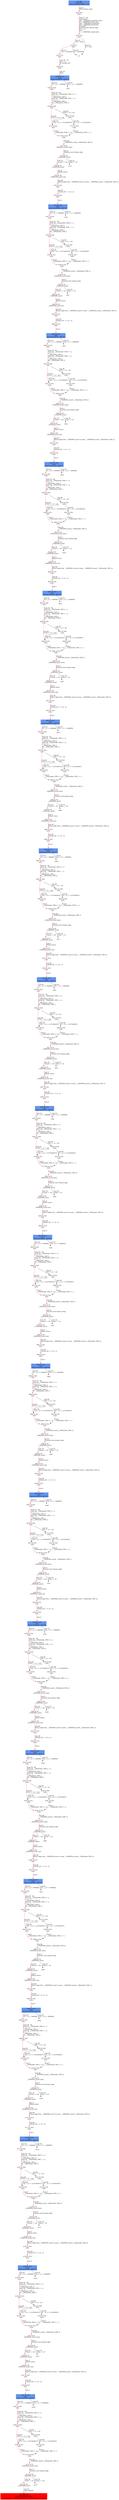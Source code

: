 digraph ARG {
node [style="filled" shape="box" color="white"]
0 [fillcolor="cornflowerblue" label="0 @ N8\nmain entry\nAbstractionState: ABS0: true\n" id="0"]
29 [label="29 @ N35\nmain\n" id="29"]
30 [label="30 @ N12\nmain\n" id="30"]
32 [label="32 @ N15\nmain\n" id="32"]
34 [label="34 @ N13\nmain\n" id="34"]
36 [label="36 @ N18\nmain\n" id="36"]
3764 [fillcolor="cornflowerblue" label="3764 @ N19\nmain\nAbstractionState: ABS345\n" id="3764"]
3765 [label="3765 @ N20\nmain\n" id="3765"]
3768 [label="3768 @ N28\nmain\n" id="3768"]
3773 [label="3773 @ N31\nmain\n" id="3773"]
3776 [label="3776 @ N32\nmain\n" id="3776"]
3777 [label="3777 @ N1\n__VERIFIER_assert entry\n" id="3777"]
3778 [label="3778 @ N2\n__VERIFIER_assert\n" id="3778"]
3780 [label="3780 @ N3\n__VERIFIER_assert\n" id="3780"]
3782 [label="3782 @ N0\n__VERIFIER_assert exit\n" id="3782"]
3783 [label="3783 @ N33\nmain\n" id="3783"]
3784 [label="3784 @ N34\nmain\n" id="3784"]
3786 [fillcolor="cornflowerblue" label="3786 @ N19\nmain\nAbstractionState: ABS347\n" id="3786"]
3787 [label="3787 @ N20\nmain\n" id="3787"]
3790 [label="3790 @ N28\nmain\n" id="3790"]
3795 [label="3795 @ N31\nmain\n" id="3795"]
3798 [label="3798 @ N32\nmain\n" id="3798"]
3799 [label="3799 @ N1\n__VERIFIER_assert entry\n" id="3799"]
3800 [label="3800 @ N2\n__VERIFIER_assert\n" id="3800"]
3802 [label="3802 @ N3\n__VERIFIER_assert\n" id="3802"]
3804 [label="3804 @ N0\n__VERIFIER_assert exit\n" id="3804"]
3805 [label="3805 @ N33\nmain\n" id="3805"]
3806 [label="3806 @ N34\nmain\n" id="3806"]
3808 [fillcolor="cornflowerblue" label="3808 @ N19\nmain\nAbstractionState: ABS349\n" id="3808"]
3809 [label="3809 @ N20\nmain\n" id="3809"]
3812 [label="3812 @ N28\nmain\n" id="3812"]
3817 [label="3817 @ N31\nmain\n" id="3817"]
3820 [label="3820 @ N32\nmain\n" id="3820"]
3821 [label="3821 @ N1\n__VERIFIER_assert entry\n" id="3821"]
3822 [label="3822 @ N2\n__VERIFIER_assert\n" id="3822"]
3824 [label="3824 @ N3\n__VERIFIER_assert\n" id="3824"]
3826 [label="3826 @ N0\n__VERIFIER_assert exit\n" id="3826"]
3827 [label="3827 @ N33\nmain\n" id="3827"]
3828 [label="3828 @ N34\nmain\n" id="3828"]
3830 [fillcolor="cornflowerblue" label="3830 @ N19\nmain\nAbstractionState: ABS351\n" id="3830"]
3831 [label="3831 @ N20\nmain\n" id="3831"]
3834 [label="3834 @ N28\nmain\n" id="3834"]
3839 [label="3839 @ N31\nmain\n" id="3839"]
3842 [label="3842 @ N32\nmain\n" id="3842"]
3843 [label="3843 @ N1\n__VERIFIER_assert entry\n" id="3843"]
3844 [label="3844 @ N2\n__VERIFIER_assert\n" id="3844"]
3846 [label="3846 @ N3\n__VERIFIER_assert\n" id="3846"]
3848 [label="3848 @ N0\n__VERIFIER_assert exit\n" id="3848"]
3849 [label="3849 @ N33\nmain\n" id="3849"]
3850 [label="3850 @ N34\nmain\n" id="3850"]
3852 [fillcolor="cornflowerblue" label="3852 @ N19\nmain\nAbstractionState: ABS353\n" id="3852"]
3853 [label="3853 @ N20\nmain\n" id="3853"]
3856 [label="3856 @ N28\nmain\n" id="3856"]
3861 [label="3861 @ N31\nmain\n" id="3861"]
3864 [label="3864 @ N32\nmain\n" id="3864"]
3865 [label="3865 @ N1\n__VERIFIER_assert entry\n" id="3865"]
3866 [label="3866 @ N2\n__VERIFIER_assert\n" id="3866"]
3868 [label="3868 @ N3\n__VERIFIER_assert\n" id="3868"]
3870 [label="3870 @ N0\n__VERIFIER_assert exit\n" id="3870"]
3871 [label="3871 @ N33\nmain\n" id="3871"]
3872 [label="3872 @ N34\nmain\n" id="3872"]
3874 [fillcolor="cornflowerblue" label="3874 @ N19\nmain\nAbstractionState: ABS355\n" id="3874"]
3875 [label="3875 @ N20\nmain\n" id="3875"]
3878 [label="3878 @ N28\nmain\n" id="3878"]
3883 [label="3883 @ N31\nmain\n" id="3883"]
3886 [label="3886 @ N32\nmain\n" id="3886"]
3887 [label="3887 @ N1\n__VERIFIER_assert entry\n" id="3887"]
3888 [label="3888 @ N2\n__VERIFIER_assert\n" id="3888"]
3890 [label="3890 @ N3\n__VERIFIER_assert\n" id="3890"]
3892 [label="3892 @ N0\n__VERIFIER_assert exit\n" id="3892"]
3893 [label="3893 @ N33\nmain\n" id="3893"]
3894 [label="3894 @ N34\nmain\n" id="3894"]
3896 [fillcolor="cornflowerblue" label="3896 @ N19\nmain\nAbstractionState: ABS357\n" id="3896"]
3897 [label="3897 @ N20\nmain\n" id="3897"]
3900 [label="3900 @ N28\nmain\n" id="3900"]
3905 [label="3905 @ N31\nmain\n" id="3905"]
3908 [label="3908 @ N32\nmain\n" id="3908"]
3909 [label="3909 @ N1\n__VERIFIER_assert entry\n" id="3909"]
3910 [label="3910 @ N2\n__VERIFIER_assert\n" id="3910"]
3912 [label="3912 @ N3\n__VERIFIER_assert\n" id="3912"]
3914 [label="3914 @ N0\n__VERIFIER_assert exit\n" id="3914"]
3915 [label="3915 @ N33\nmain\n" id="3915"]
3916 [label="3916 @ N34\nmain\n" id="3916"]
3918 [fillcolor="cornflowerblue" label="3918 @ N19\nmain\nAbstractionState: ABS359\n" id="3918"]
3919 [label="3919 @ N20\nmain\n" id="3919"]
3922 [label="3922 @ N28\nmain\n" id="3922"]
3927 [label="3927 @ N31\nmain\n" id="3927"]
3930 [label="3930 @ N32\nmain\n" id="3930"]
3931 [label="3931 @ N1\n__VERIFIER_assert entry\n" id="3931"]
3932 [label="3932 @ N2\n__VERIFIER_assert\n" id="3932"]
3934 [label="3934 @ N3\n__VERIFIER_assert\n" id="3934"]
3936 [label="3936 @ N0\n__VERIFIER_assert exit\n" id="3936"]
3937 [label="3937 @ N33\nmain\n" id="3937"]
3938 [label="3938 @ N34\nmain\n" id="3938"]
3940 [fillcolor="cornflowerblue" label="3940 @ N19\nmain\nAbstractionState: ABS361\n" id="3940"]
3941 [label="3941 @ N20\nmain\n" id="3941"]
3944 [label="3944 @ N28\nmain\n" id="3944"]
3949 [label="3949 @ N31\nmain\n" id="3949"]
3952 [label="3952 @ N32\nmain\n" id="3952"]
3953 [label="3953 @ N1\n__VERIFIER_assert entry\n" id="3953"]
3954 [label="3954 @ N2\n__VERIFIER_assert\n" id="3954"]
3956 [label="3956 @ N3\n__VERIFIER_assert\n" id="3956"]
3958 [label="3958 @ N0\n__VERIFIER_assert exit\n" id="3958"]
3959 [label="3959 @ N33\nmain\n" id="3959"]
3960 [label="3960 @ N34\nmain\n" id="3960"]
3962 [fillcolor="cornflowerblue" label="3962 @ N19\nmain\nAbstractionState: ABS363\n" id="3962"]
3963 [label="3963 @ N20\nmain\n" id="3963"]
3966 [label="3966 @ N28\nmain\n" id="3966"]
3971 [label="3971 @ N31\nmain\n" id="3971"]
3974 [label="3974 @ N32\nmain\n" id="3974"]
3975 [label="3975 @ N1\n__VERIFIER_assert entry\n" id="3975"]
3976 [label="3976 @ N2\n__VERIFIER_assert\n" id="3976"]
3978 [label="3978 @ N3\n__VERIFIER_assert\n" id="3978"]
3980 [label="3980 @ N0\n__VERIFIER_assert exit\n" id="3980"]
3981 [label="3981 @ N33\nmain\n" id="3981"]
3982 [label="3982 @ N34\nmain\n" id="3982"]
3984 [fillcolor="cornflowerblue" label="3984 @ N19\nmain\nAbstractionState: ABS365\n" id="3984"]
3985 [label="3985 @ N20\nmain\n" id="3985"]
3988 [label="3988 @ N28\nmain\n" id="3988"]
3993 [label="3993 @ N31\nmain\n" id="3993"]
3996 [label="3996 @ N32\nmain\n" id="3996"]
3997 [label="3997 @ N1\n__VERIFIER_assert entry\n" id="3997"]
3998 [label="3998 @ N2\n__VERIFIER_assert\n" id="3998"]
4000 [label="4000 @ N3\n__VERIFIER_assert\n" id="4000"]
4002 [label="4002 @ N0\n__VERIFIER_assert exit\n" id="4002"]
4003 [label="4003 @ N33\nmain\n" id="4003"]
4004 [label="4004 @ N34\nmain\n" id="4004"]
4006 [fillcolor="cornflowerblue" label="4006 @ N19\nmain\nAbstractionState: ABS367\n" id="4006"]
4007 [label="4007 @ N20\nmain\n" id="4007"]
4010 [label="4010 @ N28\nmain\n" id="4010"]
4015 [label="4015 @ N31\nmain\n" id="4015"]
4018 [label="4018 @ N32\nmain\n" id="4018"]
4019 [label="4019 @ N1\n__VERIFIER_assert entry\n" id="4019"]
4020 [label="4020 @ N2\n__VERIFIER_assert\n" id="4020"]
4022 [label="4022 @ N3\n__VERIFIER_assert\n" id="4022"]
4024 [label="4024 @ N0\n__VERIFIER_assert exit\n" id="4024"]
4025 [label="4025 @ N33\nmain\n" id="4025"]
4026 [label="4026 @ N34\nmain\n" id="4026"]
4028 [fillcolor="cornflowerblue" label="4028 @ N19\nmain\nAbstractionState: ABS369\n" id="4028"]
4029 [label="4029 @ N20\nmain\n" id="4029"]
4032 [label="4032 @ N28\nmain\n" id="4032"]
4037 [label="4037 @ N31\nmain\n" id="4037"]
4040 [label="4040 @ N32\nmain\n" id="4040"]
4041 [label="4041 @ N1\n__VERIFIER_assert entry\n" id="4041"]
4042 [label="4042 @ N2\n__VERIFIER_assert\n" id="4042"]
4044 [label="4044 @ N3\n__VERIFIER_assert\n" id="4044"]
4046 [label="4046 @ N0\n__VERIFIER_assert exit\n" id="4046"]
4047 [label="4047 @ N33\nmain\n" id="4047"]
4048 [label="4048 @ N34\nmain\n" id="4048"]
4050 [fillcolor="cornflowerblue" label="4050 @ N19\nmain\nAbstractionState: ABS371\n" id="4050"]
4051 [label="4051 @ N20\nmain\n" id="4051"]
4054 [label="4054 @ N28\nmain\n" id="4054"]
4059 [label="4059 @ N31\nmain\n" id="4059"]
4062 [label="4062 @ N32\nmain\n" id="4062"]
4063 [label="4063 @ N1\n__VERIFIER_assert entry\n" id="4063"]
4064 [label="4064 @ N2\n__VERIFIER_assert\n" id="4064"]
4066 [label="4066 @ N3\n__VERIFIER_assert\n" id="4066"]
4068 [label="4068 @ N0\n__VERIFIER_assert exit\n" id="4068"]
4069 [label="4069 @ N33\nmain\n" id="4069"]
4070 [label="4070 @ N34\nmain\n" id="4070"]
4072 [fillcolor="cornflowerblue" label="4072 @ N19\nmain\nAbstractionState: ABS373\n" id="4072"]
4073 [label="4073 @ N20\nmain\n" id="4073"]
4076 [label="4076 @ N28\nmain\n" id="4076"]
4081 [label="4081 @ N31\nmain\n" id="4081"]
4084 [label="4084 @ N32\nmain\n" id="4084"]
4085 [label="4085 @ N1\n__VERIFIER_assert entry\n" id="4085"]
4086 [label="4086 @ N2\n__VERIFIER_assert\n" id="4086"]
4088 [label="4088 @ N3\n__VERIFIER_assert\n" id="4088"]
4090 [label="4090 @ N0\n__VERIFIER_assert exit\n" id="4090"]
4091 [label="4091 @ N33\nmain\n" id="4091"]
4092 [label="4092 @ N34\nmain\n" id="4092"]
4094 [fillcolor="cornflowerblue" label="4094 @ N19\nmain\nAbstractionState: ABS375\n" id="4094"]
4095 [label="4095 @ N20\nmain\n" id="4095"]
4098 [label="4098 @ N28\nmain\n" id="4098"]
4103 [label="4103 @ N31\nmain\n" id="4103"]
4106 [label="4106 @ N32\nmain\n" id="4106"]
4107 [label="4107 @ N1\n__VERIFIER_assert entry\n" id="4107"]
4108 [label="4108 @ N2\n__VERIFIER_assert\n" id="4108"]
4110 [label="4110 @ N3\n__VERIFIER_assert\n" id="4110"]
4112 [label="4112 @ N0\n__VERIFIER_assert exit\n" id="4112"]
4113 [label="4113 @ N33\nmain\n" id="4113"]
4114 [label="4114 @ N34\nmain\n" id="4114"]
4116 [fillcolor="cornflowerblue" label="4116 @ N19\nmain\nAbstractionState: ABS377\n" id="4116"]
4117 [label="4117 @ N20\nmain\n" id="4117"]
4120 [label="4120 @ N28\nmain\n" id="4120"]
4125 [label="4125 @ N31\nmain\n" id="4125"]
4128 [label="4128 @ N32\nmain\n" id="4128"]
4129 [label="4129 @ N1\n__VERIFIER_assert entry\n" id="4129"]
4130 [label="4130 @ N2\n__VERIFIER_assert\n" id="4130"]
4132 [label="4132 @ N3\n__VERIFIER_assert\n" id="4132"]
4134 [label="4134 @ N0\n__VERIFIER_assert exit\n" id="4134"]
4135 [label="4135 @ N33\nmain\n" id="4135"]
4136 [label="4136 @ N34\nmain\n" id="4136"]
4138 [fillcolor="cornflowerblue" label="4138 @ N19\nmain\nAbstractionState: ABS379\n" id="4138"]
4139 [label="4139 @ N20\nmain\n" id="4139"]
4142 [label="4142 @ N28\nmain\n" id="4142"]
4147 [label="4147 @ N31\nmain\n" id="4147"]
4150 [label="4150 @ N32\nmain\n" id="4150"]
4151 [label="4151 @ N1\n__VERIFIER_assert entry\n" id="4151"]
4152 [label="4152 @ N2\n__VERIFIER_assert\n" id="4152"]
4154 [label="4154 @ N3\n__VERIFIER_assert\n" id="4154"]
4156 [label="4156 @ N0\n__VERIFIER_assert exit\n" id="4156"]
4157 [label="4157 @ N33\nmain\n" id="4157"]
4158 [label="4158 @ N34\nmain\n" id="4158"]
4160 [fillcolor="cornflowerblue" label="4160 @ N19\nmain\nAbstractionState: ABS381\n" id="4160"]
4161 [label="4161 @ N20\nmain\n" id="4161"]
4164 [label="4164 @ N28\nmain\n" id="4164"]
4169 [label="4169 @ N31\nmain\n" id="4169"]
4172 [label="4172 @ N32\nmain\n" id="4172"]
4173 [label="4173 @ N1\n__VERIFIER_assert entry\n" id="4173"]
4174 [label="4174 @ N2\n__VERIFIER_assert\n" id="4174"]
4175 [label="4175 @ N4\n__VERIFIER_assert\n" id="4175"]
4178 [fillcolor="red" label="4178 @ N5\n__VERIFIER_assert\nAbstractionState: ABS382\n AutomatonState: ErrorLabelAutomaton: _predefinedState_ERROR\n" id="4178"]
4165 [label="4165 @ N29\nmain\n" id="4165"]
4167 [label="4167 @ N30\nmain\n" id="4167"]
4143 [label="4143 @ N29\nmain\n" id="4143"]
4145 [label="4145 @ N30\nmain\n" id="4145"]
4121 [label="4121 @ N29\nmain\n" id="4121"]
4123 [label="4123 @ N30\nmain\n" id="4123"]
4099 [label="4099 @ N29\nmain\n" id="4099"]
4101 [label="4101 @ N30\nmain\n" id="4101"]
4077 [label="4077 @ N29\nmain\n" id="4077"]
4079 [label="4079 @ N30\nmain\n" id="4079"]
4055 [label="4055 @ N29\nmain\n" id="4055"]
4057 [label="4057 @ N30\nmain\n" id="4057"]
4033 [label="4033 @ N29\nmain\n" id="4033"]
4035 [label="4035 @ N30\nmain\n" id="4035"]
4011 [label="4011 @ N29\nmain\n" id="4011"]
4013 [label="4013 @ N30\nmain\n" id="4013"]
3989 [label="3989 @ N29\nmain\n" id="3989"]
3991 [label="3991 @ N30\nmain\n" id="3991"]
3967 [label="3967 @ N29\nmain\n" id="3967"]
3969 [label="3969 @ N30\nmain\n" id="3969"]
3945 [label="3945 @ N29\nmain\n" id="3945"]
3947 [label="3947 @ N30\nmain\n" id="3947"]
3923 [label="3923 @ N29\nmain\n" id="3923"]
3925 [label="3925 @ N30\nmain\n" id="3925"]
3901 [label="3901 @ N29\nmain\n" id="3901"]
3903 [label="3903 @ N30\nmain\n" id="3903"]
3879 [label="3879 @ N29\nmain\n" id="3879"]
3881 [label="3881 @ N30\nmain\n" id="3881"]
3857 [label="3857 @ N29\nmain\n" id="3857"]
3859 [label="3859 @ N30\nmain\n" id="3859"]
3835 [label="3835 @ N29\nmain\n" id="3835"]
3837 [label="3837 @ N30\nmain\n" id="3837"]
3813 [label="3813 @ N29\nmain\n" id="3813"]
3815 [label="3815 @ N30\nmain\n" id="3815"]
3791 [label="3791 @ N29\nmain\n" id="3791"]
3793 [label="3793 @ N30\nmain\n" id="3793"]
3769 [label="3769 @ N29\nmain\n" id="3769"]
3771 [label="3771 @ N30\nmain\n" id="3771"]
0 -> 29 [color="red" label="Line 0: \lINIT GLOBAL VARS\l" id="0 -> 29"]
29 -> 30 [color="red" label="Lines 77 - 86: \lvoid abort();\lvoid __VERIFIER_assert(int cond);\lint __VERIFIER_nondet_int();\lvoid __VERIFIER_assume(int);\lvoid __VERIFIER_assert(int);\lint main();\lFunction start dummy edge\lint x = 0;\lint n;\ln = __VERIFIER_nondet_int();\l" id="29 -> 30"]
30 -> 32 [color="red" label="Line 87: \l[!(n < 100)]\l" id="30 -> 32"]
30 -> 35 [label="Line 87: \l[n < 100]\l" id="30 -> 35"]
32 -> 34 [color="red" label="Line 87: \l[!(n > 1000000)]\l" id="32 -> 34"]
32 -> 35 [label="Line 87: \l[n > 1000000]\l" id="32 -> 35"]
34 -> 36 [color="red" label="Lines 90 - 91: \lint y = n;\lint runtime_div;\l" id="34 -> 36"]
36 -> 3764 [color="red" label="Line 93: \lwhile\l" id="36 -> 3764"]
3764 -> 3765 [color="red" label="Line 93: \l[(x + y) <= 999999]\l" id="3764 -> 3765"]
3764 -> 3766 [label="Line 93: \l[!((x + y) <= 999999)]\l" id="3764 -> 3766"]
3765 -> 3768 [color="red" label="Lines 94 - 96: \lconst int __CPAchecker_TMP_0 = x;\lx = x + 1;\l__CPAchecker_TMP_0;\lconst int __CPAchecker_TMP_1 = y;\ly = y - 1;\l__CPAchecker_TMP_1;\lint __CPAchecker_TMP_2;\l" id="3765 -> 3768"]
3768 -> 3769 [label="Line 96: \l[100 <= (x + n)]\l" id="3768 -> 3769"]
3768 -> 3773 [color="red" label="Line 96: \l[!(100 <= (x + n))]\l" id="3768 -> 3773"]
3773 -> 3776 [color="red" label="Line 0: \l__CPAchecker_TMP_2 = 0;\l" id="3773 -> 3776"]
3776 -> 3777 [color="red" label="Line 96: \l__VERIFIER_assert(__CPAchecker_TMP_2)\l" id="3776 -> 3777"]
3777 -> 3778 [color="red" label="Line 0: \lFunction start dummy edge\l" id="3777 -> 3778"]
3778 -> 3779 [label="Line 78: \l[cond == 0]\l" id="3778 -> 3779"]
3778 -> 3780 [color="red" label="Line 78: \l[!(cond == 0)]\l" id="3778 -> 3780"]
3780 -> 3782 [color="red" label="Line 0: \ldefault return\l" id="3780 -> 3782"]
3782 -> 3783 [color="red" label="Line 96: \lReturn edge from __VERIFIER_assert to main: __VERIFIER_assert(__CPAchecker_TMP_2);\l" id="3782 -> 3783"]
3783 -> 3784 [color="red" label="Line 98: \lruntime_div = x / (n - y);\l" id="3783 -> 3784"]
3784 -> 3786 [color="red" label="Line 0: \l\l" id="3784 -> 3786"]
3786 -> 3787 [color="red" label="Line 93: \l[(x + y) <= 999999]\l" id="3786 -> 3787"]
3786 -> 3788 [label="Line 93: \l[!((x + y) <= 999999)]\l" id="3786 -> 3788"]
3787 -> 3790 [color="red" label="Lines 94 - 96: \lconst int __CPAchecker_TMP_0 = x;\lx = x + 1;\l__CPAchecker_TMP_0;\lconst int __CPAchecker_TMP_1 = y;\ly = y - 1;\l__CPAchecker_TMP_1;\lint __CPAchecker_TMP_2;\l" id="3787 -> 3790"]
3790 -> 3791 [label="Line 96: \l[100 <= (x + n)]\l" id="3790 -> 3791"]
3790 -> 3795 [color="red" label="Line 96: \l[!(100 <= (x + n))]\l" id="3790 -> 3795"]
3795 -> 3798 [color="red" label="Line 0: \l__CPAchecker_TMP_2 = 0;\l" id="3795 -> 3798"]
3798 -> 3799 [color="red" label="Line 96: \l__VERIFIER_assert(__CPAchecker_TMP_2)\l" id="3798 -> 3799"]
3799 -> 3800 [color="red" label="Line 0: \lFunction start dummy edge\l" id="3799 -> 3800"]
3800 -> 3801 [label="Line 78: \l[cond == 0]\l" id="3800 -> 3801"]
3800 -> 3802 [color="red" label="Line 78: \l[!(cond == 0)]\l" id="3800 -> 3802"]
3802 -> 3804 [color="red" label="Line 0: \ldefault return\l" id="3802 -> 3804"]
3804 -> 3805 [color="red" label="Line 96: \lReturn edge from __VERIFIER_assert to main: __VERIFIER_assert(__CPAchecker_TMP_2);\l" id="3804 -> 3805"]
3805 -> 3806 [color="red" label="Line 98: \lruntime_div = x / (n - y);\l" id="3805 -> 3806"]
3806 -> 3808 [color="red" label="Line 0: \l\l" id="3806 -> 3808"]
3808 -> 3809 [color="red" label="Line 93: \l[(x + y) <= 999999]\l" id="3808 -> 3809"]
3808 -> 3810 [label="Line 93: \l[!((x + y) <= 999999)]\l" id="3808 -> 3810"]
3809 -> 3812 [color="red" label="Lines 94 - 96: \lconst int __CPAchecker_TMP_0 = x;\lx = x + 1;\l__CPAchecker_TMP_0;\lconst int __CPAchecker_TMP_1 = y;\ly = y - 1;\l__CPAchecker_TMP_1;\lint __CPAchecker_TMP_2;\l" id="3809 -> 3812"]
3812 -> 3813 [label="Line 96: \l[100 <= (x + n)]\l" id="3812 -> 3813"]
3812 -> 3817 [color="red" label="Line 96: \l[!(100 <= (x + n))]\l" id="3812 -> 3817"]
3817 -> 3820 [color="red" label="Line 0: \l__CPAchecker_TMP_2 = 0;\l" id="3817 -> 3820"]
3820 -> 3821 [color="red" label="Line 96: \l__VERIFIER_assert(__CPAchecker_TMP_2)\l" id="3820 -> 3821"]
3821 -> 3822 [color="red" label="Line 0: \lFunction start dummy edge\l" id="3821 -> 3822"]
3822 -> 3823 [label="Line 78: \l[cond == 0]\l" id="3822 -> 3823"]
3822 -> 3824 [color="red" label="Line 78: \l[!(cond == 0)]\l" id="3822 -> 3824"]
3824 -> 3826 [color="red" label="Line 0: \ldefault return\l" id="3824 -> 3826"]
3826 -> 3827 [color="red" label="Line 96: \lReturn edge from __VERIFIER_assert to main: __VERIFIER_assert(__CPAchecker_TMP_2);\l" id="3826 -> 3827"]
3827 -> 3828 [color="red" label="Line 98: \lruntime_div = x / (n - y);\l" id="3827 -> 3828"]
3828 -> 3830 [color="red" label="Line 0: \l\l" id="3828 -> 3830"]
3830 -> 3831 [color="red" label="Line 93: \l[(x + y) <= 999999]\l" id="3830 -> 3831"]
3830 -> 3832 [label="Line 93: \l[!((x + y) <= 999999)]\l" id="3830 -> 3832"]
3831 -> 3834 [color="red" label="Lines 94 - 96: \lconst int __CPAchecker_TMP_0 = x;\lx = x + 1;\l__CPAchecker_TMP_0;\lconst int __CPAchecker_TMP_1 = y;\ly = y - 1;\l__CPAchecker_TMP_1;\lint __CPAchecker_TMP_2;\l" id="3831 -> 3834"]
3834 -> 3835 [label="Line 96: \l[100 <= (x + n)]\l" id="3834 -> 3835"]
3834 -> 3839 [color="red" label="Line 96: \l[!(100 <= (x + n))]\l" id="3834 -> 3839"]
3839 -> 3842 [color="red" label="Line 0: \l__CPAchecker_TMP_2 = 0;\l" id="3839 -> 3842"]
3842 -> 3843 [color="red" label="Line 96: \l__VERIFIER_assert(__CPAchecker_TMP_2)\l" id="3842 -> 3843"]
3843 -> 3844 [color="red" label="Line 0: \lFunction start dummy edge\l" id="3843 -> 3844"]
3844 -> 3845 [label="Line 78: \l[cond == 0]\l" id="3844 -> 3845"]
3844 -> 3846 [color="red" label="Line 78: \l[!(cond == 0)]\l" id="3844 -> 3846"]
3846 -> 3848 [color="red" label="Line 0: \ldefault return\l" id="3846 -> 3848"]
3848 -> 3849 [color="red" label="Line 96: \lReturn edge from __VERIFIER_assert to main: __VERIFIER_assert(__CPAchecker_TMP_2);\l" id="3848 -> 3849"]
3849 -> 3850 [color="red" label="Line 98: \lruntime_div = x / (n - y);\l" id="3849 -> 3850"]
3850 -> 3852 [color="red" label="Line 0: \l\l" id="3850 -> 3852"]
3852 -> 3853 [color="red" label="Line 93: \l[(x + y) <= 999999]\l" id="3852 -> 3853"]
3852 -> 3854 [label="Line 93: \l[!((x + y) <= 999999)]\l" id="3852 -> 3854"]
3853 -> 3856 [color="red" label="Lines 94 - 96: \lconst int __CPAchecker_TMP_0 = x;\lx = x + 1;\l__CPAchecker_TMP_0;\lconst int __CPAchecker_TMP_1 = y;\ly = y - 1;\l__CPAchecker_TMP_1;\lint __CPAchecker_TMP_2;\l" id="3853 -> 3856"]
3856 -> 3857 [label="Line 96: \l[100 <= (x + n)]\l" id="3856 -> 3857"]
3856 -> 3861 [color="red" label="Line 96: \l[!(100 <= (x + n))]\l" id="3856 -> 3861"]
3861 -> 3864 [color="red" label="Line 0: \l__CPAchecker_TMP_2 = 0;\l" id="3861 -> 3864"]
3864 -> 3865 [color="red" label="Line 96: \l__VERIFIER_assert(__CPAchecker_TMP_2)\l" id="3864 -> 3865"]
3865 -> 3866 [color="red" label="Line 0: \lFunction start dummy edge\l" id="3865 -> 3866"]
3866 -> 3867 [label="Line 78: \l[cond == 0]\l" id="3866 -> 3867"]
3866 -> 3868 [color="red" label="Line 78: \l[!(cond == 0)]\l" id="3866 -> 3868"]
3868 -> 3870 [color="red" label="Line 0: \ldefault return\l" id="3868 -> 3870"]
3870 -> 3871 [color="red" label="Line 96: \lReturn edge from __VERIFIER_assert to main: __VERIFIER_assert(__CPAchecker_TMP_2);\l" id="3870 -> 3871"]
3871 -> 3872 [color="red" label="Line 98: \lruntime_div = x / (n - y);\l" id="3871 -> 3872"]
3872 -> 3874 [color="red" label="Line 0: \l\l" id="3872 -> 3874"]
3874 -> 3875 [color="red" label="Line 93: \l[(x + y) <= 999999]\l" id="3874 -> 3875"]
3874 -> 3876 [label="Line 93: \l[!((x + y) <= 999999)]\l" id="3874 -> 3876"]
3875 -> 3878 [color="red" label="Lines 94 - 96: \lconst int __CPAchecker_TMP_0 = x;\lx = x + 1;\l__CPAchecker_TMP_0;\lconst int __CPAchecker_TMP_1 = y;\ly = y - 1;\l__CPAchecker_TMP_1;\lint __CPAchecker_TMP_2;\l" id="3875 -> 3878"]
3878 -> 3879 [label="Line 96: \l[100 <= (x + n)]\l" id="3878 -> 3879"]
3878 -> 3883 [color="red" label="Line 96: \l[!(100 <= (x + n))]\l" id="3878 -> 3883"]
3883 -> 3886 [color="red" label="Line 0: \l__CPAchecker_TMP_2 = 0;\l" id="3883 -> 3886"]
3886 -> 3887 [color="red" label="Line 96: \l__VERIFIER_assert(__CPAchecker_TMP_2)\l" id="3886 -> 3887"]
3887 -> 3888 [color="red" label="Line 0: \lFunction start dummy edge\l" id="3887 -> 3888"]
3888 -> 3889 [label="Line 78: \l[cond == 0]\l" id="3888 -> 3889"]
3888 -> 3890 [color="red" label="Line 78: \l[!(cond == 0)]\l" id="3888 -> 3890"]
3890 -> 3892 [color="red" label="Line 0: \ldefault return\l" id="3890 -> 3892"]
3892 -> 3893 [color="red" label="Line 96: \lReturn edge from __VERIFIER_assert to main: __VERIFIER_assert(__CPAchecker_TMP_2);\l" id="3892 -> 3893"]
3893 -> 3894 [color="red" label="Line 98: \lruntime_div = x / (n - y);\l" id="3893 -> 3894"]
3894 -> 3896 [color="red" label="Line 0: \l\l" id="3894 -> 3896"]
3896 -> 3897 [color="red" label="Line 93: \l[(x + y) <= 999999]\l" id="3896 -> 3897"]
3896 -> 3898 [label="Line 93: \l[!((x + y) <= 999999)]\l" id="3896 -> 3898"]
3897 -> 3900 [color="red" label="Lines 94 - 96: \lconst int __CPAchecker_TMP_0 = x;\lx = x + 1;\l__CPAchecker_TMP_0;\lconst int __CPAchecker_TMP_1 = y;\ly = y - 1;\l__CPAchecker_TMP_1;\lint __CPAchecker_TMP_2;\l" id="3897 -> 3900"]
3900 -> 3901 [label="Line 96: \l[100 <= (x + n)]\l" id="3900 -> 3901"]
3900 -> 3905 [color="red" label="Line 96: \l[!(100 <= (x + n))]\l" id="3900 -> 3905"]
3905 -> 3908 [color="red" label="Line 0: \l__CPAchecker_TMP_2 = 0;\l" id="3905 -> 3908"]
3908 -> 3909 [color="red" label="Line 96: \l__VERIFIER_assert(__CPAchecker_TMP_2)\l" id="3908 -> 3909"]
3909 -> 3910 [color="red" label="Line 0: \lFunction start dummy edge\l" id="3909 -> 3910"]
3910 -> 3911 [label="Line 78: \l[cond == 0]\l" id="3910 -> 3911"]
3910 -> 3912 [color="red" label="Line 78: \l[!(cond == 0)]\l" id="3910 -> 3912"]
3912 -> 3914 [color="red" label="Line 0: \ldefault return\l" id="3912 -> 3914"]
3914 -> 3915 [color="red" label="Line 96: \lReturn edge from __VERIFIER_assert to main: __VERIFIER_assert(__CPAchecker_TMP_2);\l" id="3914 -> 3915"]
3915 -> 3916 [color="red" label="Line 98: \lruntime_div = x / (n - y);\l" id="3915 -> 3916"]
3916 -> 3918 [color="red" label="Line 0: \l\l" id="3916 -> 3918"]
3918 -> 3919 [color="red" label="Line 93: \l[(x + y) <= 999999]\l" id="3918 -> 3919"]
3918 -> 3920 [label="Line 93: \l[!((x + y) <= 999999)]\l" id="3918 -> 3920"]
3919 -> 3922 [color="red" label="Lines 94 - 96: \lconst int __CPAchecker_TMP_0 = x;\lx = x + 1;\l__CPAchecker_TMP_0;\lconst int __CPAchecker_TMP_1 = y;\ly = y - 1;\l__CPAchecker_TMP_1;\lint __CPAchecker_TMP_2;\l" id="3919 -> 3922"]
3922 -> 3923 [label="Line 96: \l[100 <= (x + n)]\l" id="3922 -> 3923"]
3922 -> 3927 [color="red" label="Line 96: \l[!(100 <= (x + n))]\l" id="3922 -> 3927"]
3927 -> 3930 [color="red" label="Line 0: \l__CPAchecker_TMP_2 = 0;\l" id="3927 -> 3930"]
3930 -> 3931 [color="red" label="Line 96: \l__VERIFIER_assert(__CPAchecker_TMP_2)\l" id="3930 -> 3931"]
3931 -> 3932 [color="red" label="Line 0: \lFunction start dummy edge\l" id="3931 -> 3932"]
3932 -> 3933 [label="Line 78: \l[cond == 0]\l" id="3932 -> 3933"]
3932 -> 3934 [color="red" label="Line 78: \l[!(cond == 0)]\l" id="3932 -> 3934"]
3934 -> 3936 [color="red" label="Line 0: \ldefault return\l" id="3934 -> 3936"]
3936 -> 3937 [color="red" label="Line 96: \lReturn edge from __VERIFIER_assert to main: __VERIFIER_assert(__CPAchecker_TMP_2);\l" id="3936 -> 3937"]
3937 -> 3938 [color="red" label="Line 98: \lruntime_div = x / (n - y);\l" id="3937 -> 3938"]
3938 -> 3940 [color="red" label="Line 0: \l\l" id="3938 -> 3940"]
3940 -> 3941 [color="red" label="Line 93: \l[(x + y) <= 999999]\l" id="3940 -> 3941"]
3940 -> 3942 [label="Line 93: \l[!((x + y) <= 999999)]\l" id="3940 -> 3942"]
3941 -> 3944 [color="red" label="Lines 94 - 96: \lconst int __CPAchecker_TMP_0 = x;\lx = x + 1;\l__CPAchecker_TMP_0;\lconst int __CPAchecker_TMP_1 = y;\ly = y - 1;\l__CPAchecker_TMP_1;\lint __CPAchecker_TMP_2;\l" id="3941 -> 3944"]
3944 -> 3945 [label="Line 96: \l[100 <= (x + n)]\l" id="3944 -> 3945"]
3944 -> 3949 [color="red" label="Line 96: \l[!(100 <= (x + n))]\l" id="3944 -> 3949"]
3949 -> 3952 [color="red" label="Line 0: \l__CPAchecker_TMP_2 = 0;\l" id="3949 -> 3952"]
3952 -> 3953 [color="red" label="Line 96: \l__VERIFIER_assert(__CPAchecker_TMP_2)\l" id="3952 -> 3953"]
3953 -> 3954 [color="red" label="Line 0: \lFunction start dummy edge\l" id="3953 -> 3954"]
3954 -> 3955 [label="Line 78: \l[cond == 0]\l" id="3954 -> 3955"]
3954 -> 3956 [color="red" label="Line 78: \l[!(cond == 0)]\l" id="3954 -> 3956"]
3956 -> 3958 [color="red" label="Line 0: \ldefault return\l" id="3956 -> 3958"]
3958 -> 3959 [color="red" label="Line 96: \lReturn edge from __VERIFIER_assert to main: __VERIFIER_assert(__CPAchecker_TMP_2);\l" id="3958 -> 3959"]
3959 -> 3960 [color="red" label="Line 98: \lruntime_div = x / (n - y);\l" id="3959 -> 3960"]
3960 -> 3962 [color="red" label="Line 0: \l\l" id="3960 -> 3962"]
3962 -> 3963 [color="red" label="Line 93: \l[(x + y) <= 999999]\l" id="3962 -> 3963"]
3962 -> 3964 [label="Line 93: \l[!((x + y) <= 999999)]\l" id="3962 -> 3964"]
3963 -> 3966 [color="red" label="Lines 94 - 96: \lconst int __CPAchecker_TMP_0 = x;\lx = x + 1;\l__CPAchecker_TMP_0;\lconst int __CPAchecker_TMP_1 = y;\ly = y - 1;\l__CPAchecker_TMP_1;\lint __CPAchecker_TMP_2;\l" id="3963 -> 3966"]
3966 -> 3967 [label="Line 96: \l[100 <= (x + n)]\l" id="3966 -> 3967"]
3966 -> 3971 [color="red" label="Line 96: \l[!(100 <= (x + n))]\l" id="3966 -> 3971"]
3971 -> 3974 [color="red" label="Line 0: \l__CPAchecker_TMP_2 = 0;\l" id="3971 -> 3974"]
3974 -> 3975 [color="red" label="Line 96: \l__VERIFIER_assert(__CPAchecker_TMP_2)\l" id="3974 -> 3975"]
3975 -> 3976 [color="red" label="Line 0: \lFunction start dummy edge\l" id="3975 -> 3976"]
3976 -> 3977 [label="Line 78: \l[cond == 0]\l" id="3976 -> 3977"]
3976 -> 3978 [color="red" label="Line 78: \l[!(cond == 0)]\l" id="3976 -> 3978"]
3978 -> 3980 [color="red" label="Line 0: \ldefault return\l" id="3978 -> 3980"]
3980 -> 3981 [color="red" label="Line 96: \lReturn edge from __VERIFIER_assert to main: __VERIFIER_assert(__CPAchecker_TMP_2);\l" id="3980 -> 3981"]
3981 -> 3982 [color="red" label="Line 98: \lruntime_div = x / (n - y);\l" id="3981 -> 3982"]
3982 -> 3984 [color="red" label="Line 0: \l\l" id="3982 -> 3984"]
3984 -> 3985 [color="red" label="Line 93: \l[(x + y) <= 999999]\l" id="3984 -> 3985"]
3984 -> 3986 [label="Line 93: \l[!((x + y) <= 999999)]\l" id="3984 -> 3986"]
3985 -> 3988 [color="red" label="Lines 94 - 96: \lconst int __CPAchecker_TMP_0 = x;\lx = x + 1;\l__CPAchecker_TMP_0;\lconst int __CPAchecker_TMP_1 = y;\ly = y - 1;\l__CPAchecker_TMP_1;\lint __CPAchecker_TMP_2;\l" id="3985 -> 3988"]
3988 -> 3989 [label="Line 96: \l[100 <= (x + n)]\l" id="3988 -> 3989"]
3988 -> 3993 [color="red" label="Line 96: \l[!(100 <= (x + n))]\l" id="3988 -> 3993"]
3993 -> 3996 [color="red" label="Line 0: \l__CPAchecker_TMP_2 = 0;\l" id="3993 -> 3996"]
3996 -> 3997 [color="red" label="Line 96: \l__VERIFIER_assert(__CPAchecker_TMP_2)\l" id="3996 -> 3997"]
3997 -> 3998 [color="red" label="Line 0: \lFunction start dummy edge\l" id="3997 -> 3998"]
3998 -> 3999 [label="Line 78: \l[cond == 0]\l" id="3998 -> 3999"]
3998 -> 4000 [color="red" label="Line 78: \l[!(cond == 0)]\l" id="3998 -> 4000"]
4000 -> 4002 [color="red" label="Line 0: \ldefault return\l" id="4000 -> 4002"]
4002 -> 4003 [color="red" label="Line 96: \lReturn edge from __VERIFIER_assert to main: __VERIFIER_assert(__CPAchecker_TMP_2);\l" id="4002 -> 4003"]
4003 -> 4004 [color="red" label="Line 98: \lruntime_div = x / (n - y);\l" id="4003 -> 4004"]
4004 -> 4006 [color="red" label="Line 0: \l\l" id="4004 -> 4006"]
4006 -> 4007 [color="red" label="Line 93: \l[(x + y) <= 999999]\l" id="4006 -> 4007"]
4006 -> 4008 [label="Line 93: \l[!((x + y) <= 999999)]\l" id="4006 -> 4008"]
4007 -> 4010 [color="red" label="Lines 94 - 96: \lconst int __CPAchecker_TMP_0 = x;\lx = x + 1;\l__CPAchecker_TMP_0;\lconst int __CPAchecker_TMP_1 = y;\ly = y - 1;\l__CPAchecker_TMP_1;\lint __CPAchecker_TMP_2;\l" id="4007 -> 4010"]
4010 -> 4011 [label="Line 96: \l[100 <= (x + n)]\l" id="4010 -> 4011"]
4010 -> 4015 [color="red" label="Line 96: \l[!(100 <= (x + n))]\l" id="4010 -> 4015"]
4015 -> 4018 [color="red" label="Line 0: \l__CPAchecker_TMP_2 = 0;\l" id="4015 -> 4018"]
4018 -> 4019 [color="red" label="Line 96: \l__VERIFIER_assert(__CPAchecker_TMP_2)\l" id="4018 -> 4019"]
4019 -> 4020 [color="red" label="Line 0: \lFunction start dummy edge\l" id="4019 -> 4020"]
4020 -> 4021 [label="Line 78: \l[cond == 0]\l" id="4020 -> 4021"]
4020 -> 4022 [color="red" label="Line 78: \l[!(cond == 0)]\l" id="4020 -> 4022"]
4022 -> 4024 [color="red" label="Line 0: \ldefault return\l" id="4022 -> 4024"]
4024 -> 4025 [color="red" label="Line 96: \lReturn edge from __VERIFIER_assert to main: __VERIFIER_assert(__CPAchecker_TMP_2);\l" id="4024 -> 4025"]
4025 -> 4026 [color="red" label="Line 98: \lruntime_div = x / (n - y);\l" id="4025 -> 4026"]
4026 -> 4028 [color="red" label="Line 0: \l\l" id="4026 -> 4028"]
4028 -> 4029 [color="red" label="Line 93: \l[(x + y) <= 999999]\l" id="4028 -> 4029"]
4028 -> 4030 [label="Line 93: \l[!((x + y) <= 999999)]\l" id="4028 -> 4030"]
4029 -> 4032 [color="red" label="Lines 94 - 96: \lconst int __CPAchecker_TMP_0 = x;\lx = x + 1;\l__CPAchecker_TMP_0;\lconst int __CPAchecker_TMP_1 = y;\ly = y - 1;\l__CPAchecker_TMP_1;\lint __CPAchecker_TMP_2;\l" id="4029 -> 4032"]
4032 -> 4033 [label="Line 96: \l[100 <= (x + n)]\l" id="4032 -> 4033"]
4032 -> 4037 [color="red" label="Line 96: \l[!(100 <= (x + n))]\l" id="4032 -> 4037"]
4037 -> 4040 [color="red" label="Line 0: \l__CPAchecker_TMP_2 = 0;\l" id="4037 -> 4040"]
4040 -> 4041 [color="red" label="Line 96: \l__VERIFIER_assert(__CPAchecker_TMP_2)\l" id="4040 -> 4041"]
4041 -> 4042 [color="red" label="Line 0: \lFunction start dummy edge\l" id="4041 -> 4042"]
4042 -> 4043 [label="Line 78: \l[cond == 0]\l" id="4042 -> 4043"]
4042 -> 4044 [color="red" label="Line 78: \l[!(cond == 0)]\l" id="4042 -> 4044"]
4044 -> 4046 [color="red" label="Line 0: \ldefault return\l" id="4044 -> 4046"]
4046 -> 4047 [color="red" label="Line 96: \lReturn edge from __VERIFIER_assert to main: __VERIFIER_assert(__CPAchecker_TMP_2);\l" id="4046 -> 4047"]
4047 -> 4048 [color="red" label="Line 98: \lruntime_div = x / (n - y);\l" id="4047 -> 4048"]
4048 -> 4050 [color="red" label="Line 0: \l\l" id="4048 -> 4050"]
4050 -> 4051 [color="red" label="Line 93: \l[(x + y) <= 999999]\l" id="4050 -> 4051"]
4050 -> 4052 [label="Line 93: \l[!((x + y) <= 999999)]\l" id="4050 -> 4052"]
4051 -> 4054 [color="red" label="Lines 94 - 96: \lconst int __CPAchecker_TMP_0 = x;\lx = x + 1;\l__CPAchecker_TMP_0;\lconst int __CPAchecker_TMP_1 = y;\ly = y - 1;\l__CPAchecker_TMP_1;\lint __CPAchecker_TMP_2;\l" id="4051 -> 4054"]
4054 -> 4055 [label="Line 96: \l[100 <= (x + n)]\l" id="4054 -> 4055"]
4054 -> 4059 [color="red" label="Line 96: \l[!(100 <= (x + n))]\l" id="4054 -> 4059"]
4059 -> 4062 [color="red" label="Line 0: \l__CPAchecker_TMP_2 = 0;\l" id="4059 -> 4062"]
4062 -> 4063 [color="red" label="Line 96: \l__VERIFIER_assert(__CPAchecker_TMP_2)\l" id="4062 -> 4063"]
4063 -> 4064 [color="red" label="Line 0: \lFunction start dummy edge\l" id="4063 -> 4064"]
4064 -> 4065 [label="Line 78: \l[cond == 0]\l" id="4064 -> 4065"]
4064 -> 4066 [color="red" label="Line 78: \l[!(cond == 0)]\l" id="4064 -> 4066"]
4066 -> 4068 [color="red" label="Line 0: \ldefault return\l" id="4066 -> 4068"]
4068 -> 4069 [color="red" label="Line 96: \lReturn edge from __VERIFIER_assert to main: __VERIFIER_assert(__CPAchecker_TMP_2);\l" id="4068 -> 4069"]
4069 -> 4070 [color="red" label="Line 98: \lruntime_div = x / (n - y);\l" id="4069 -> 4070"]
4070 -> 4072 [color="red" label="Line 0: \l\l" id="4070 -> 4072"]
4072 -> 4073 [color="red" label="Line 93: \l[(x + y) <= 999999]\l" id="4072 -> 4073"]
4072 -> 4074 [label="Line 93: \l[!((x + y) <= 999999)]\l" id="4072 -> 4074"]
4073 -> 4076 [color="red" label="Lines 94 - 96: \lconst int __CPAchecker_TMP_0 = x;\lx = x + 1;\l__CPAchecker_TMP_0;\lconst int __CPAchecker_TMP_1 = y;\ly = y - 1;\l__CPAchecker_TMP_1;\lint __CPAchecker_TMP_2;\l" id="4073 -> 4076"]
4076 -> 4077 [label="Line 96: \l[100 <= (x + n)]\l" id="4076 -> 4077"]
4076 -> 4081 [color="red" label="Line 96: \l[!(100 <= (x + n))]\l" id="4076 -> 4081"]
4081 -> 4084 [color="red" label="Line 0: \l__CPAchecker_TMP_2 = 0;\l" id="4081 -> 4084"]
4084 -> 4085 [color="red" label="Line 96: \l__VERIFIER_assert(__CPAchecker_TMP_2)\l" id="4084 -> 4085"]
4085 -> 4086 [color="red" label="Line 0: \lFunction start dummy edge\l" id="4085 -> 4086"]
4086 -> 4087 [label="Line 78: \l[cond == 0]\l" id="4086 -> 4087"]
4086 -> 4088 [color="red" label="Line 78: \l[!(cond == 0)]\l" id="4086 -> 4088"]
4088 -> 4090 [color="red" label="Line 0: \ldefault return\l" id="4088 -> 4090"]
4090 -> 4091 [color="red" label="Line 96: \lReturn edge from __VERIFIER_assert to main: __VERIFIER_assert(__CPAchecker_TMP_2);\l" id="4090 -> 4091"]
4091 -> 4092 [color="red" label="Line 98: \lruntime_div = x / (n - y);\l" id="4091 -> 4092"]
4092 -> 4094 [color="red" label="Line 0: \l\l" id="4092 -> 4094"]
4094 -> 4095 [color="red" label="Line 93: \l[(x + y) <= 999999]\l" id="4094 -> 4095"]
4094 -> 4096 [label="Line 93: \l[!((x + y) <= 999999)]\l" id="4094 -> 4096"]
4095 -> 4098 [color="red" label="Lines 94 - 96: \lconst int __CPAchecker_TMP_0 = x;\lx = x + 1;\l__CPAchecker_TMP_0;\lconst int __CPAchecker_TMP_1 = y;\ly = y - 1;\l__CPAchecker_TMP_1;\lint __CPAchecker_TMP_2;\l" id="4095 -> 4098"]
4098 -> 4099 [label="Line 96: \l[100 <= (x + n)]\l" id="4098 -> 4099"]
4098 -> 4103 [color="red" label="Line 96: \l[!(100 <= (x + n))]\l" id="4098 -> 4103"]
4103 -> 4106 [color="red" label="Line 0: \l__CPAchecker_TMP_2 = 0;\l" id="4103 -> 4106"]
4106 -> 4107 [color="red" label="Line 96: \l__VERIFIER_assert(__CPAchecker_TMP_2)\l" id="4106 -> 4107"]
4107 -> 4108 [color="red" label="Line 0: \lFunction start dummy edge\l" id="4107 -> 4108"]
4108 -> 4109 [label="Line 78: \l[cond == 0]\l" id="4108 -> 4109"]
4108 -> 4110 [color="red" label="Line 78: \l[!(cond == 0)]\l" id="4108 -> 4110"]
4110 -> 4112 [color="red" label="Line 0: \ldefault return\l" id="4110 -> 4112"]
4112 -> 4113 [color="red" label="Line 96: \lReturn edge from __VERIFIER_assert to main: __VERIFIER_assert(__CPAchecker_TMP_2);\l" id="4112 -> 4113"]
4113 -> 4114 [color="red" label="Line 98: \lruntime_div = x / (n - y);\l" id="4113 -> 4114"]
4114 -> 4116 [color="red" label="Line 0: \l\l" id="4114 -> 4116"]
4116 -> 4117 [color="red" label="Line 93: \l[(x + y) <= 999999]\l" id="4116 -> 4117"]
4116 -> 4118 [label="Line 93: \l[!((x + y) <= 999999)]\l" id="4116 -> 4118"]
4117 -> 4120 [color="red" label="Lines 94 - 96: \lconst int __CPAchecker_TMP_0 = x;\lx = x + 1;\l__CPAchecker_TMP_0;\lconst int __CPAchecker_TMP_1 = y;\ly = y - 1;\l__CPAchecker_TMP_1;\lint __CPAchecker_TMP_2;\l" id="4117 -> 4120"]
4120 -> 4121 [label="Line 96: \l[100 <= (x + n)]\l" id="4120 -> 4121"]
4120 -> 4125 [color="red" label="Line 96: \l[!(100 <= (x + n))]\l" id="4120 -> 4125"]
4125 -> 4128 [color="red" label="Line 0: \l__CPAchecker_TMP_2 = 0;\l" id="4125 -> 4128"]
4128 -> 4129 [color="red" label="Line 96: \l__VERIFIER_assert(__CPAchecker_TMP_2)\l" id="4128 -> 4129"]
4129 -> 4130 [color="red" label="Line 0: \lFunction start dummy edge\l" id="4129 -> 4130"]
4130 -> 4131 [label="Line 78: \l[cond == 0]\l" id="4130 -> 4131"]
4130 -> 4132 [color="red" label="Line 78: \l[!(cond == 0)]\l" id="4130 -> 4132"]
4132 -> 4134 [color="red" label="Line 0: \ldefault return\l" id="4132 -> 4134"]
4134 -> 4135 [color="red" label="Line 96: \lReturn edge from __VERIFIER_assert to main: __VERIFIER_assert(__CPAchecker_TMP_2);\l" id="4134 -> 4135"]
4135 -> 4136 [color="red" label="Line 98: \lruntime_div = x / (n - y);\l" id="4135 -> 4136"]
4136 -> 4138 [color="red" label="Line 0: \l\l" id="4136 -> 4138"]
4138 -> 4139 [color="red" label="Line 93: \l[(x + y) <= 999999]\l" id="4138 -> 4139"]
4138 -> 4140 [label="Line 93: \l[!((x + y) <= 999999)]\l" id="4138 -> 4140"]
4139 -> 4142 [color="red" label="Lines 94 - 96: \lconst int __CPAchecker_TMP_0 = x;\lx = x + 1;\l__CPAchecker_TMP_0;\lconst int __CPAchecker_TMP_1 = y;\ly = y - 1;\l__CPAchecker_TMP_1;\lint __CPAchecker_TMP_2;\l" id="4139 -> 4142"]
4142 -> 4143 [label="Line 96: \l[100 <= (x + n)]\l" id="4142 -> 4143"]
4142 -> 4147 [color="red" label="Line 96: \l[!(100 <= (x + n))]\l" id="4142 -> 4147"]
4147 -> 4150 [color="red" label="Line 0: \l__CPAchecker_TMP_2 = 0;\l" id="4147 -> 4150"]
4150 -> 4151 [color="red" label="Line 96: \l__VERIFIER_assert(__CPAchecker_TMP_2)\l" id="4150 -> 4151"]
4151 -> 4152 [color="red" label="Line 0: \lFunction start dummy edge\l" id="4151 -> 4152"]
4152 -> 4153 [label="Line 78: \l[cond == 0]\l" id="4152 -> 4153"]
4152 -> 4154 [color="red" label="Line 78: \l[!(cond == 0)]\l" id="4152 -> 4154"]
4154 -> 4156 [color="red" label="Line 0: \ldefault return\l" id="4154 -> 4156"]
4156 -> 4157 [color="red" label="Line 96: \lReturn edge from __VERIFIER_assert to main: __VERIFIER_assert(__CPAchecker_TMP_2);\l" id="4156 -> 4157"]
4157 -> 4158 [color="red" label="Line 98: \lruntime_div = x / (n - y);\l" id="4157 -> 4158"]
4158 -> 4160 [color="red" label="Line 0: \l\l" id="4158 -> 4160"]
4160 -> 4161 [color="red" label="Line 93: \l[(x + y) <= 999999]\l" id="4160 -> 4161"]
4160 -> 4162 [label="Line 93: \l[!((x + y) <= 999999)]\l" id="4160 -> 4162"]
4161 -> 4164 [color="red" label="Lines 94 - 96: \lconst int __CPAchecker_TMP_0 = x;\lx = x + 1;\l__CPAchecker_TMP_0;\lconst int __CPAchecker_TMP_1 = y;\ly = y - 1;\l__CPAchecker_TMP_1;\lint __CPAchecker_TMP_2;\l" id="4161 -> 4164"]
4164 -> 4165 [label="Line 96: \l[100 <= (x + n)]\l" id="4164 -> 4165"]
4164 -> 4169 [color="red" label="Line 96: \l[!(100 <= (x + n))]\l" id="4164 -> 4169"]
4169 -> 4172 [color="red" label="Line 0: \l__CPAchecker_TMP_2 = 0;\l" id="4169 -> 4172"]
4172 -> 4173 [color="red" label="Line 96: \l__VERIFIER_assert(__CPAchecker_TMP_2)\l" id="4172 -> 4173"]
4173 -> 4174 [color="red" label="Line 0: \lFunction start dummy edge\l" id="4173 -> 4174"]
4174 -> 4175 [color="red" label="Line 78: \l[cond == 0]\l" id="4174 -> 4175"]
4174 -> 4176 [label="Line 78: \l[!(cond == 0)]\l" id="4174 -> 4176"]
4175 -> 4178 [color="red" label="Line 78: \lLabel: ERROR\l" id="4175 -> 4178"]
4165 -> 4167 [label="Line 96: \l[(x + n) <= 2147483647]\l" id="4165 -> 4167"]
4165 -> 4169 [label="Line 96: \l[!((x + n) <= 2147483647)]\l" id="4165 -> 4169"]
4167 -> 4172 [label="Line 0: \l__CPAchecker_TMP_2 = 1;\l" id="4167 -> 4172"]
4143 -> 4145 [label="Line 96: \l[(x + n) <= 2147483647]\l" id="4143 -> 4145"]
4143 -> 4147 [label="Line 96: \l[!((x + n) <= 2147483647)]\l" id="4143 -> 4147"]
4145 -> 4150 [label="Line 0: \l__CPAchecker_TMP_2 = 1;\l" id="4145 -> 4150"]
4121 -> 4123 [label="Line 96: \l[(x + n) <= 2147483647]\l" id="4121 -> 4123"]
4121 -> 4125 [label="Line 96: \l[!((x + n) <= 2147483647)]\l" id="4121 -> 4125"]
4123 -> 4128 [label="Line 0: \l__CPAchecker_TMP_2 = 1;\l" id="4123 -> 4128"]
4099 -> 4101 [label="Line 96: \l[(x + n) <= 2147483647]\l" id="4099 -> 4101"]
4099 -> 4103 [label="Line 96: \l[!((x + n) <= 2147483647)]\l" id="4099 -> 4103"]
4101 -> 4106 [label="Line 0: \l__CPAchecker_TMP_2 = 1;\l" id="4101 -> 4106"]
4077 -> 4079 [label="Line 96: \l[(x + n) <= 2147483647]\l" id="4077 -> 4079"]
4077 -> 4081 [label="Line 96: \l[!((x + n) <= 2147483647)]\l" id="4077 -> 4081"]
4079 -> 4084 [label="Line 0: \l__CPAchecker_TMP_2 = 1;\l" id="4079 -> 4084"]
4055 -> 4057 [label="Line 96: \l[(x + n) <= 2147483647]\l" id="4055 -> 4057"]
4055 -> 4059 [label="Line 96: \l[!((x + n) <= 2147483647)]\l" id="4055 -> 4059"]
4057 -> 4062 [label="Line 0: \l__CPAchecker_TMP_2 = 1;\l" id="4057 -> 4062"]
4033 -> 4035 [label="Line 96: \l[(x + n) <= 2147483647]\l" id="4033 -> 4035"]
4033 -> 4037 [label="Line 96: \l[!((x + n) <= 2147483647)]\l" id="4033 -> 4037"]
4035 -> 4040 [label="Line 0: \l__CPAchecker_TMP_2 = 1;\l" id="4035 -> 4040"]
4011 -> 4013 [label="Line 96: \l[(x + n) <= 2147483647]\l" id="4011 -> 4013"]
4011 -> 4015 [label="Line 96: \l[!((x + n) <= 2147483647)]\l" id="4011 -> 4015"]
4013 -> 4018 [label="Line 0: \l__CPAchecker_TMP_2 = 1;\l" id="4013 -> 4018"]
3989 -> 3991 [label="Line 96: \l[(x + n) <= 2147483647]\l" id="3989 -> 3991"]
3989 -> 3993 [label="Line 96: \l[!((x + n) <= 2147483647)]\l" id="3989 -> 3993"]
3991 -> 3996 [label="Line 0: \l__CPAchecker_TMP_2 = 1;\l" id="3991 -> 3996"]
3967 -> 3969 [label="Line 96: \l[(x + n) <= 2147483647]\l" id="3967 -> 3969"]
3967 -> 3971 [label="Line 96: \l[!((x + n) <= 2147483647)]\l" id="3967 -> 3971"]
3969 -> 3974 [label="Line 0: \l__CPAchecker_TMP_2 = 1;\l" id="3969 -> 3974"]
3945 -> 3947 [label="Line 96: \l[(x + n) <= 2147483647]\l" id="3945 -> 3947"]
3945 -> 3949 [label="Line 96: \l[!((x + n) <= 2147483647)]\l" id="3945 -> 3949"]
3947 -> 3952 [label="Line 0: \l__CPAchecker_TMP_2 = 1;\l" id="3947 -> 3952"]
3923 -> 3925 [label="Line 96: \l[(x + n) <= 2147483647]\l" id="3923 -> 3925"]
3923 -> 3927 [label="Line 96: \l[!((x + n) <= 2147483647)]\l" id="3923 -> 3927"]
3925 -> 3930 [label="Line 0: \l__CPAchecker_TMP_2 = 1;\l" id="3925 -> 3930"]
3901 -> 3903 [label="Line 96: \l[(x + n) <= 2147483647]\l" id="3901 -> 3903"]
3901 -> 3905 [label="Line 96: \l[!((x + n) <= 2147483647)]\l" id="3901 -> 3905"]
3903 -> 3908 [label="Line 0: \l__CPAchecker_TMP_2 = 1;\l" id="3903 -> 3908"]
3879 -> 3881 [label="Line 96: \l[(x + n) <= 2147483647]\l" id="3879 -> 3881"]
3879 -> 3883 [label="Line 96: \l[!((x + n) <= 2147483647)]\l" id="3879 -> 3883"]
3881 -> 3886 [label="Line 0: \l__CPAchecker_TMP_2 = 1;\l" id="3881 -> 3886"]
3857 -> 3859 [label="Line 96: \l[(x + n) <= 2147483647]\l" id="3857 -> 3859"]
3857 -> 3861 [label="Line 96: \l[!((x + n) <= 2147483647)]\l" id="3857 -> 3861"]
3859 -> 3864 [label="Line 0: \l__CPAchecker_TMP_2 = 1;\l" id="3859 -> 3864"]
3835 -> 3837 [label="Line 96: \l[(x + n) <= 2147483647]\l" id="3835 -> 3837"]
3835 -> 3839 [label="Line 96: \l[!((x + n) <= 2147483647)]\l" id="3835 -> 3839"]
3837 -> 3842 [label="Line 0: \l__CPAchecker_TMP_2 = 1;\l" id="3837 -> 3842"]
3813 -> 3815 [label="Line 96: \l[(x + n) <= 2147483647]\l" id="3813 -> 3815"]
3813 -> 3817 [label="Line 96: \l[!((x + n) <= 2147483647)]\l" id="3813 -> 3817"]
3815 -> 3820 [label="Line 0: \l__CPAchecker_TMP_2 = 1;\l" id="3815 -> 3820"]
3791 -> 3793 [label="Line 96: \l[(x + n) <= 2147483647]\l" id="3791 -> 3793"]
3791 -> 3795 [label="Line 96: \l[!((x + n) <= 2147483647)]\l" id="3791 -> 3795"]
3793 -> 3798 [label="Line 0: \l__CPAchecker_TMP_2 = 1;\l" id="3793 -> 3798"]
3769 -> 3771 [label="Line 96: \l[(x + n) <= 2147483647]\l" id="3769 -> 3771"]
3769 -> 3773 [label="Line 96: \l[!((x + n) <= 2147483647)]\l" id="3769 -> 3773"]
3771 -> 3776 [label="Line 0: \l__CPAchecker_TMP_2 = 1;\l" id="3771 -> 3776"]
}
